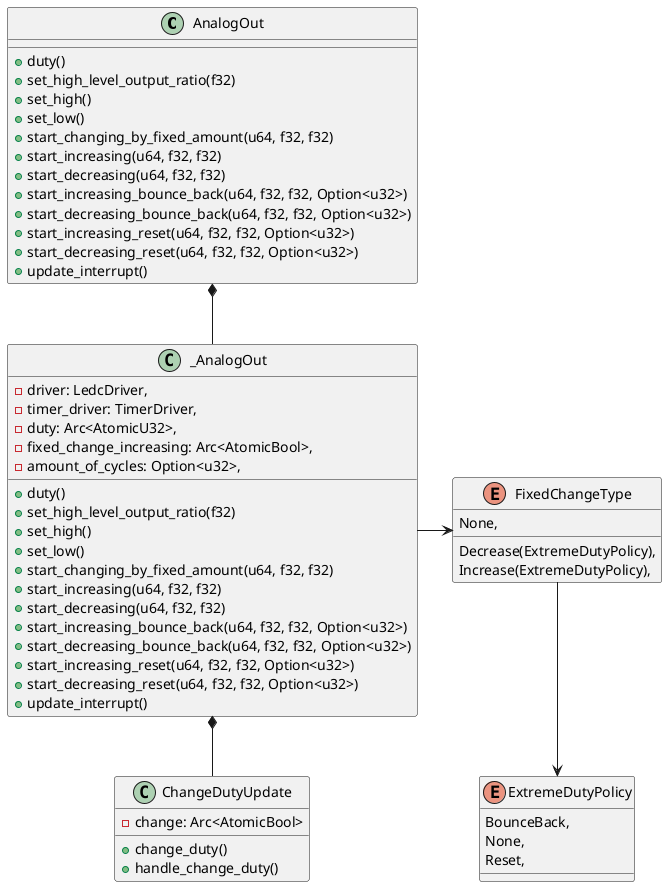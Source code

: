 @startuml analog_out
class AnalogOut {
    + duty()
    + set_high_level_output_ratio(f32)
    + set_high()
    + set_low()
    + start_changing_by_fixed_amount(u64, f32, f32)
    + start_increasing(u64, f32, f32)
    + start_decreasing(u64, f32, f32)
    + start_increasing_bounce_back(u64, f32, f32, Option<u32>)
    + start_decreasing_bounce_back(u64, f32, f32, Option<u32>)
    + start_increasing_reset(u64, f32, f32, Option<u32>)
    + start_decreasing_reset(u64, f32, f32, Option<u32>)
    + update_interrupt()
}

class _AnalogOut{
    -driver: LedcDriver,
    -timer_driver: TimerDriver,
    -duty: Arc<AtomicU32>,
    -fixed_change_increasing: Arc<AtomicBool>,
    -amount_of_cycles: Option<u32>,
    + duty()
    + set_high_level_output_ratio(f32)
    + set_high()
    + set_low()
    + start_changing_by_fixed_amount(u64, f32, f32)
    + start_increasing(u64, f32, f32)
    + start_decreasing(u64, f32, f32)
    + start_increasing_bounce_back(u64, f32, f32, Option<u32>)
    + start_decreasing_bounce_back(u64, f32, f32, Option<u32>)
    + start_increasing_reset(u64, f32, f32, Option<u32>)
    + start_decreasing_reset(u64, f32, f32, Option<u32>)
    + update_interrupt()
}

class ChangeDutyUpdate{
    -change: Arc<AtomicBool>
    +change_duty()
    +handle_change_duty()
}

enum FixedChangeType {
    None,
    Decrease(ExtremeDutyPolicy),
    Increase(ExtremeDutyPolicy),
}

enum ExtremeDutyPolicy{
    BounceBack,
    None,
    Reset,
}

AnalogOut *-- _AnalogOut
_AnalogOut *-- ChangeDutyUpdate
_AnalogOut -> FixedChangeType
FixedChangeType --> ExtremeDutyPolicy

@enduml